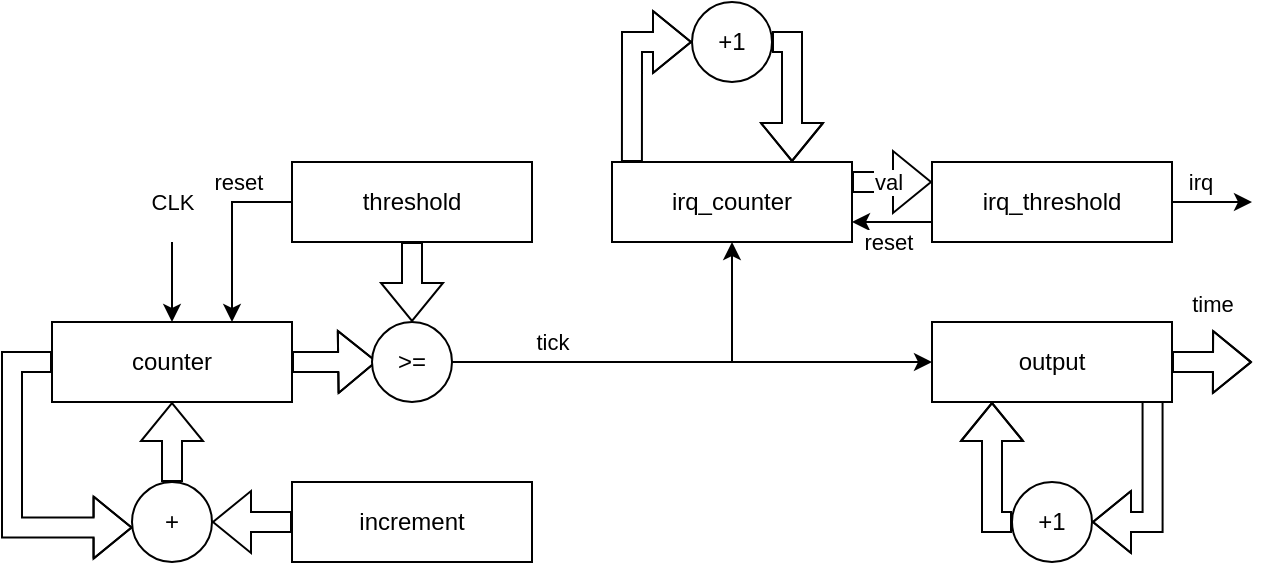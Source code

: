 <mxfile version="21.2.8" type="device">
  <diagram name="Page-1" id="63FCqJR16r1iN9e5nhDj">
    <mxGraphModel dx="916" dy="629" grid="1" gridSize="10" guides="1" tooltips="1" connect="1" arrows="1" fold="1" page="1" pageScale="1" pageWidth="850" pageHeight="1100" math="0" shadow="0">
      <root>
        <mxCell id="0" />
        <mxCell id="1" parent="0" />
        <mxCell id="k1zQWelyq6vxBJ3jjw4w-7" style="edgeStyle=orthogonalEdgeStyle;rounded=0;orthogonalLoop=1;jettySize=auto;html=1;entryX=0.007;entryY=0.57;entryDx=0;entryDy=0;entryPerimeter=0;shape=flexArrow;" edge="1" parent="1" source="k1zQWelyq6vxBJ3jjw4w-1" target="k1zQWelyq6vxBJ3jjw4w-3">
          <mxGeometry relative="1" as="geometry">
            <Array as="points">
              <mxPoint x="60" y="380" />
              <mxPoint x="60" y="463" />
            </Array>
          </mxGeometry>
        </mxCell>
        <mxCell id="k1zQWelyq6vxBJ3jjw4w-12" style="edgeStyle=orthogonalEdgeStyle;rounded=0;orthogonalLoop=1;jettySize=auto;html=1;entryX=0.065;entryY=0.493;entryDx=0;entryDy=0;entryPerimeter=0;shape=flexArrow;" edge="1" parent="1" source="k1zQWelyq6vxBJ3jjw4w-1" target="k1zQWelyq6vxBJ3jjw4w-11">
          <mxGeometry relative="1" as="geometry" />
        </mxCell>
        <mxCell id="k1zQWelyq6vxBJ3jjw4w-1" value="counter" style="rounded=0;whiteSpace=wrap;html=1;" vertex="1" parent="1">
          <mxGeometry x="80" y="360" width="120" height="40" as="geometry" />
        </mxCell>
        <mxCell id="k1zQWelyq6vxBJ3jjw4w-5" value="" style="edgeStyle=orthogonalEdgeStyle;rounded=0;orthogonalLoop=1;jettySize=auto;html=1;shape=flexArrow;" edge="1" parent="1" source="k1zQWelyq6vxBJ3jjw4w-3" target="k1zQWelyq6vxBJ3jjw4w-1">
          <mxGeometry relative="1" as="geometry" />
        </mxCell>
        <mxCell id="k1zQWelyq6vxBJ3jjw4w-3" value="+" style="ellipse;whiteSpace=wrap;html=1;aspect=fixed;" vertex="1" parent="1">
          <mxGeometry x="120" y="440" width="40" height="40" as="geometry" />
        </mxCell>
        <mxCell id="k1zQWelyq6vxBJ3jjw4w-6" value="" style="edgeStyle=orthogonalEdgeStyle;rounded=0;orthogonalLoop=1;jettySize=auto;html=1;shape=flexArrow;" edge="1" parent="1" source="k1zQWelyq6vxBJ3jjw4w-4" target="k1zQWelyq6vxBJ3jjw4w-3">
          <mxGeometry relative="1" as="geometry" />
        </mxCell>
        <mxCell id="k1zQWelyq6vxBJ3jjw4w-4" value="increment" style="rounded=0;whiteSpace=wrap;html=1;" vertex="1" parent="1">
          <mxGeometry x="200" y="440" width="120" height="40" as="geometry" />
        </mxCell>
        <mxCell id="k1zQWelyq6vxBJ3jjw4w-8" value="" style="endArrow=classic;html=1;rounded=0;entryX=0.5;entryY=0;entryDx=0;entryDy=0;" edge="1" parent="1" target="k1zQWelyq6vxBJ3jjw4w-1">
          <mxGeometry width="50" height="50" relative="1" as="geometry">
            <mxPoint x="140" y="320" as="sourcePoint" />
            <mxPoint x="180" y="320" as="targetPoint" />
          </mxGeometry>
        </mxCell>
        <mxCell id="k1zQWelyq6vxBJ3jjw4w-9" value="CLK" style="edgeLabel;html=1;align=center;verticalAlign=middle;resizable=0;points=[];" vertex="1" connectable="0" parent="k1zQWelyq6vxBJ3jjw4w-8">
          <mxGeometry x="-0.488" y="1" relative="1" as="geometry">
            <mxPoint x="-1" y="-30" as="offset" />
          </mxGeometry>
        </mxCell>
        <mxCell id="k1zQWelyq6vxBJ3jjw4w-13" style="edgeStyle=orthogonalEdgeStyle;rounded=0;orthogonalLoop=1;jettySize=auto;html=1;entryX=0.5;entryY=0;entryDx=0;entryDy=0;shape=flexArrow;" edge="1" parent="1" source="k1zQWelyq6vxBJ3jjw4w-10" target="k1zQWelyq6vxBJ3jjw4w-11">
          <mxGeometry relative="1" as="geometry" />
        </mxCell>
        <mxCell id="k1zQWelyq6vxBJ3jjw4w-43" style="edgeStyle=orthogonalEdgeStyle;rounded=0;orthogonalLoop=1;jettySize=auto;html=1;entryX=0.75;entryY=0;entryDx=0;entryDy=0;" edge="1" parent="1" source="k1zQWelyq6vxBJ3jjw4w-10" target="k1zQWelyq6vxBJ3jjw4w-1">
          <mxGeometry relative="1" as="geometry">
            <Array as="points">
              <mxPoint x="170" y="300" />
            </Array>
          </mxGeometry>
        </mxCell>
        <mxCell id="k1zQWelyq6vxBJ3jjw4w-44" value="reset" style="edgeLabel;html=1;align=center;verticalAlign=middle;resizable=0;points=[];" vertex="1" connectable="0" parent="k1zQWelyq6vxBJ3jjw4w-43">
          <mxGeometry x="-0.404" y="-1" relative="1" as="geometry">
            <mxPoint y="-9" as="offset" />
          </mxGeometry>
        </mxCell>
        <mxCell id="k1zQWelyq6vxBJ3jjw4w-10" value="threshold" style="rounded=0;whiteSpace=wrap;html=1;" vertex="1" parent="1">
          <mxGeometry x="200" y="280" width="120" height="40" as="geometry" />
        </mxCell>
        <mxCell id="k1zQWelyq6vxBJ3jjw4w-17" value="" style="edgeStyle=orthogonalEdgeStyle;rounded=0;orthogonalLoop=1;jettySize=auto;html=1;" edge="1" parent="1" source="k1zQWelyq6vxBJ3jjw4w-11" target="k1zQWelyq6vxBJ3jjw4w-15">
          <mxGeometry relative="1" as="geometry" />
        </mxCell>
        <mxCell id="k1zQWelyq6vxBJ3jjw4w-24" style="edgeStyle=orthogonalEdgeStyle;rounded=0;orthogonalLoop=1;jettySize=auto;html=1;entryX=0.5;entryY=1;entryDx=0;entryDy=0;" edge="1" parent="1" source="k1zQWelyq6vxBJ3jjw4w-11" target="k1zQWelyq6vxBJ3jjw4w-23">
          <mxGeometry relative="1" as="geometry" />
        </mxCell>
        <mxCell id="k1zQWelyq6vxBJ3jjw4w-38" value="tick" style="edgeLabel;html=1;align=center;verticalAlign=middle;resizable=0;points=[];" vertex="1" connectable="0" parent="k1zQWelyq6vxBJ3jjw4w-24">
          <mxGeometry x="-0.393" y="2" relative="1" as="geometry">
            <mxPoint x="-11" y="-8" as="offset" />
          </mxGeometry>
        </mxCell>
        <mxCell id="k1zQWelyq6vxBJ3jjw4w-11" value="&amp;gt;=" style="ellipse;whiteSpace=wrap;html=1;aspect=fixed;" vertex="1" parent="1">
          <mxGeometry x="240" y="360" width="40" height="40" as="geometry" />
        </mxCell>
        <mxCell id="k1zQWelyq6vxBJ3jjw4w-18" style="edgeStyle=orthogonalEdgeStyle;rounded=0;orthogonalLoop=1;jettySize=auto;html=1;exitX=0.919;exitY=0.977;exitDx=0;exitDy=0;entryX=1;entryY=0.5;entryDx=0;entryDy=0;shape=flexArrow;exitPerimeter=0;" edge="1" parent="1" source="k1zQWelyq6vxBJ3jjw4w-15" target="k1zQWelyq6vxBJ3jjw4w-16">
          <mxGeometry relative="1" as="geometry">
            <Array as="points">
              <mxPoint x="630" y="460" />
            </Array>
          </mxGeometry>
        </mxCell>
        <mxCell id="k1zQWelyq6vxBJ3jjw4w-41" style="edgeStyle=orthogonalEdgeStyle;rounded=0;orthogonalLoop=1;jettySize=auto;html=1;exitX=1;exitY=0.5;exitDx=0;exitDy=0;shape=flexArrow;" edge="1" parent="1" source="k1zQWelyq6vxBJ3jjw4w-15">
          <mxGeometry relative="1" as="geometry">
            <mxPoint x="680" y="380.057" as="targetPoint" />
          </mxGeometry>
        </mxCell>
        <mxCell id="k1zQWelyq6vxBJ3jjw4w-42" value="time" style="edgeLabel;html=1;align=center;verticalAlign=middle;resizable=0;points=[];" vertex="1" connectable="0" parent="k1zQWelyq6vxBJ3jjw4w-41">
          <mxGeometry x="0.562" y="2" relative="1" as="geometry">
            <mxPoint x="-11" y="-28" as="offset" />
          </mxGeometry>
        </mxCell>
        <mxCell id="k1zQWelyq6vxBJ3jjw4w-15" value="output" style="rounded=0;whiteSpace=wrap;html=1;" vertex="1" parent="1">
          <mxGeometry x="520" y="360" width="120" height="40" as="geometry" />
        </mxCell>
        <mxCell id="k1zQWelyq6vxBJ3jjw4w-19" style="edgeStyle=orthogonalEdgeStyle;rounded=0;orthogonalLoop=1;jettySize=auto;html=1;entryX=0.25;entryY=1;entryDx=0;entryDy=0;shape=flexArrow;" edge="1" parent="1" source="k1zQWelyq6vxBJ3jjw4w-16" target="k1zQWelyq6vxBJ3jjw4w-15">
          <mxGeometry relative="1" as="geometry">
            <Array as="points">
              <mxPoint x="550" y="460" />
            </Array>
          </mxGeometry>
        </mxCell>
        <mxCell id="k1zQWelyq6vxBJ3jjw4w-16" value="+1" style="ellipse;whiteSpace=wrap;html=1;aspect=fixed;" vertex="1" parent="1">
          <mxGeometry x="560" y="440" width="40" height="40" as="geometry" />
        </mxCell>
        <mxCell id="k1zQWelyq6vxBJ3jjw4w-35" style="edgeStyle=orthogonalEdgeStyle;rounded=0;orthogonalLoop=1;jettySize=auto;html=1;exitX=0;exitY=0.75;exitDx=0;exitDy=0;entryX=1;entryY=0.75;entryDx=0;entryDy=0;" edge="1" parent="1" source="k1zQWelyq6vxBJ3jjw4w-22" target="k1zQWelyq6vxBJ3jjw4w-23">
          <mxGeometry relative="1" as="geometry" />
        </mxCell>
        <mxCell id="k1zQWelyq6vxBJ3jjw4w-37" value="reset" style="edgeLabel;html=1;align=center;verticalAlign=middle;resizable=0;points=[];" vertex="1" connectable="0" parent="k1zQWelyq6vxBJ3jjw4w-35">
          <mxGeometry x="0.114" relative="1" as="geometry">
            <mxPoint y="10" as="offset" />
          </mxGeometry>
        </mxCell>
        <mxCell id="k1zQWelyq6vxBJ3jjw4w-22" value="irq_threshold" style="rounded=0;whiteSpace=wrap;html=1;" vertex="1" parent="1">
          <mxGeometry x="520" y="280" width="120" height="40" as="geometry" />
        </mxCell>
        <mxCell id="k1zQWelyq6vxBJ3jjw4w-31" style="edgeStyle=orthogonalEdgeStyle;rounded=0;orthogonalLoop=1;jettySize=auto;html=1;exitX=0.083;exitY=0;exitDx=0;exitDy=0;entryX=0;entryY=0.5;entryDx=0;entryDy=0;shape=flexArrow;exitPerimeter=0;" edge="1" parent="1" source="k1zQWelyq6vxBJ3jjw4w-23" target="k1zQWelyq6vxBJ3jjw4w-26">
          <mxGeometry relative="1" as="geometry">
            <Array as="points">
              <mxPoint x="370" y="220" />
            </Array>
          </mxGeometry>
        </mxCell>
        <mxCell id="k1zQWelyq6vxBJ3jjw4w-34" style="edgeStyle=orthogonalEdgeStyle;rounded=0;orthogonalLoop=1;jettySize=auto;html=1;exitX=1;exitY=0.25;exitDx=0;exitDy=0;entryX=0;entryY=0.25;entryDx=0;entryDy=0;shape=flexArrow;" edge="1" parent="1" source="k1zQWelyq6vxBJ3jjw4w-23" target="k1zQWelyq6vxBJ3jjw4w-22">
          <mxGeometry relative="1" as="geometry" />
        </mxCell>
        <mxCell id="k1zQWelyq6vxBJ3jjw4w-36" value="val" style="edgeLabel;html=1;align=center;verticalAlign=middle;resizable=0;points=[];" vertex="1" connectable="0" parent="k1zQWelyq6vxBJ3jjw4w-34">
          <mxGeometry x="-0.102" relative="1" as="geometry">
            <mxPoint as="offset" />
          </mxGeometry>
        </mxCell>
        <mxCell id="k1zQWelyq6vxBJ3jjw4w-23" value="irq_counter" style="rounded=0;whiteSpace=wrap;html=1;" vertex="1" parent="1">
          <mxGeometry x="360" y="280" width="120" height="40" as="geometry" />
        </mxCell>
        <mxCell id="k1zQWelyq6vxBJ3jjw4w-32" style="edgeStyle=orthogonalEdgeStyle;rounded=0;orthogonalLoop=1;jettySize=auto;html=1;exitX=1;exitY=0.5;exitDx=0;exitDy=0;entryX=0.75;entryY=0;entryDx=0;entryDy=0;shape=flexArrow;" edge="1" parent="1" source="k1zQWelyq6vxBJ3jjw4w-26" target="k1zQWelyq6vxBJ3jjw4w-23">
          <mxGeometry relative="1" as="geometry">
            <Array as="points">
              <mxPoint x="450" y="220" />
            </Array>
          </mxGeometry>
        </mxCell>
        <mxCell id="k1zQWelyq6vxBJ3jjw4w-26" value="+1" style="ellipse;whiteSpace=wrap;html=1;aspect=fixed;" vertex="1" parent="1">
          <mxGeometry x="400" y="200" width="40" height="40" as="geometry" />
        </mxCell>
        <mxCell id="k1zQWelyq6vxBJ3jjw4w-39" value="" style="endArrow=classic;html=1;rounded=0;exitX=1;exitY=0.5;exitDx=0;exitDy=0;" edge="1" parent="1" source="k1zQWelyq6vxBJ3jjw4w-22">
          <mxGeometry width="50" height="50" relative="1" as="geometry">
            <mxPoint x="610" y="350" as="sourcePoint" />
            <mxPoint x="680" y="300" as="targetPoint" />
          </mxGeometry>
        </mxCell>
        <mxCell id="k1zQWelyq6vxBJ3jjw4w-40" value="irq" style="edgeLabel;html=1;align=center;verticalAlign=middle;resizable=0;points=[];" vertex="1" connectable="0" parent="k1zQWelyq6vxBJ3jjw4w-39">
          <mxGeometry x="-0.302" y="-1" relative="1" as="geometry">
            <mxPoint y="-11" as="offset" />
          </mxGeometry>
        </mxCell>
      </root>
    </mxGraphModel>
  </diagram>
</mxfile>
